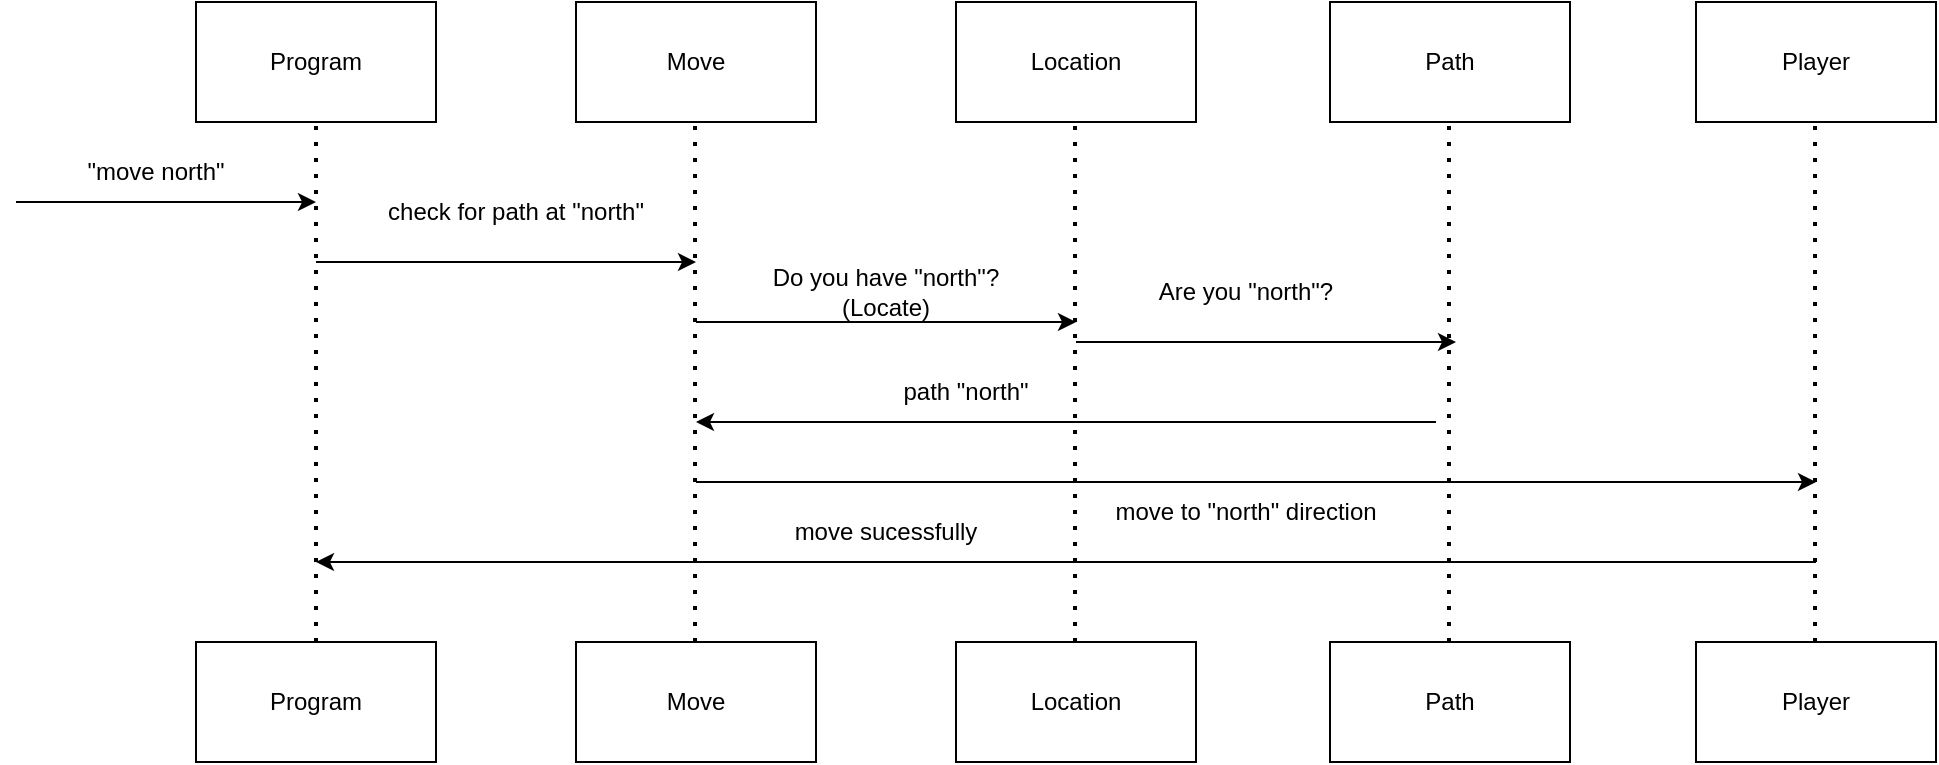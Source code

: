 <mxfile version="24.2.5" type="device">
  <diagram name="Page-1" id="XYgp6lF-_W0m1r3Guwr8">
    <mxGraphModel dx="941" dy="644" grid="1" gridSize="10" guides="1" tooltips="1" connect="1" arrows="1" fold="1" page="1" pageScale="1" pageWidth="1654" pageHeight="1169" math="0" shadow="0">
      <root>
        <mxCell id="0" />
        <mxCell id="1" parent="0" />
        <mxCell id="MwZf12KJfRmabXW_EAnB-1" value="Program" style="rounded=0;whiteSpace=wrap;html=1;" vertex="1" parent="1">
          <mxGeometry x="140" y="90" width="120" height="60" as="geometry" />
        </mxCell>
        <mxCell id="MwZf12KJfRmabXW_EAnB-2" value="Move" style="rounded=0;whiteSpace=wrap;html=1;" vertex="1" parent="1">
          <mxGeometry x="330" y="90" width="120" height="60" as="geometry" />
        </mxCell>
        <mxCell id="MwZf12KJfRmabXW_EAnB-3" value="Location" style="rounded=0;whiteSpace=wrap;html=1;" vertex="1" parent="1">
          <mxGeometry x="520" y="90" width="120" height="60" as="geometry" />
        </mxCell>
        <mxCell id="MwZf12KJfRmabXW_EAnB-4" value="Path" style="rounded=0;whiteSpace=wrap;html=1;" vertex="1" parent="1">
          <mxGeometry x="707" y="90" width="120" height="60" as="geometry" />
        </mxCell>
        <mxCell id="MwZf12KJfRmabXW_EAnB-5" value="Program" style="rounded=0;whiteSpace=wrap;html=1;" vertex="1" parent="1">
          <mxGeometry x="140" y="410" width="120" height="60" as="geometry" />
        </mxCell>
        <mxCell id="MwZf12KJfRmabXW_EAnB-6" value="Move" style="rounded=0;whiteSpace=wrap;html=1;" vertex="1" parent="1">
          <mxGeometry x="330" y="410" width="120" height="60" as="geometry" />
        </mxCell>
        <mxCell id="MwZf12KJfRmabXW_EAnB-7" value="Location" style="rounded=0;whiteSpace=wrap;html=1;" vertex="1" parent="1">
          <mxGeometry x="520" y="410" width="120" height="60" as="geometry" />
        </mxCell>
        <mxCell id="MwZf12KJfRmabXW_EAnB-8" value="Path" style="rounded=0;whiteSpace=wrap;html=1;" vertex="1" parent="1">
          <mxGeometry x="707" y="410" width="120" height="60" as="geometry" />
        </mxCell>
        <mxCell id="MwZf12KJfRmabXW_EAnB-9" value="" style="endArrow=none;dashed=1;html=1;dashPattern=1 3;strokeWidth=2;rounded=0;entryX=0.5;entryY=1;entryDx=0;entryDy=0;exitX=0.5;exitY=0;exitDx=0;exitDy=0;" edge="1" parent="1" source="MwZf12KJfRmabXW_EAnB-5" target="MwZf12KJfRmabXW_EAnB-1">
          <mxGeometry width="50" height="50" relative="1" as="geometry">
            <mxPoint x="390" y="360" as="sourcePoint" />
            <mxPoint x="440" y="310" as="targetPoint" />
          </mxGeometry>
        </mxCell>
        <mxCell id="MwZf12KJfRmabXW_EAnB-10" value="" style="endArrow=none;dashed=1;html=1;dashPattern=1 3;strokeWidth=2;rounded=0;entryX=0.5;entryY=1;entryDx=0;entryDy=0;exitX=0.5;exitY=0;exitDx=0;exitDy=0;" edge="1" parent="1">
          <mxGeometry width="50" height="50" relative="1" as="geometry">
            <mxPoint x="389.5" y="410" as="sourcePoint" />
            <mxPoint x="389.5" y="150" as="targetPoint" />
          </mxGeometry>
        </mxCell>
        <mxCell id="MwZf12KJfRmabXW_EAnB-11" value="" style="endArrow=none;dashed=1;html=1;dashPattern=1 3;strokeWidth=2;rounded=0;entryX=0.5;entryY=1;entryDx=0;entryDy=0;exitX=0.5;exitY=0;exitDx=0;exitDy=0;" edge="1" parent="1">
          <mxGeometry width="50" height="50" relative="1" as="geometry">
            <mxPoint x="579.5" y="410" as="sourcePoint" />
            <mxPoint x="579.5" y="150" as="targetPoint" />
          </mxGeometry>
        </mxCell>
        <mxCell id="MwZf12KJfRmabXW_EAnB-12" value="" style="endArrow=none;dashed=1;html=1;dashPattern=1 3;strokeWidth=2;rounded=0;entryX=0.5;entryY=1;entryDx=0;entryDy=0;exitX=0.5;exitY=0;exitDx=0;exitDy=0;" edge="1" parent="1">
          <mxGeometry width="50" height="50" relative="1" as="geometry">
            <mxPoint x="766.5" y="410" as="sourcePoint" />
            <mxPoint x="766.5" y="150" as="targetPoint" />
          </mxGeometry>
        </mxCell>
        <mxCell id="MwZf12KJfRmabXW_EAnB-13" value="" style="endArrow=classic;html=1;rounded=0;" edge="1" parent="1">
          <mxGeometry width="50" height="50" relative="1" as="geometry">
            <mxPoint x="50" y="190" as="sourcePoint" />
            <mxPoint x="200" y="190" as="targetPoint" />
          </mxGeometry>
        </mxCell>
        <mxCell id="MwZf12KJfRmabXW_EAnB-14" value="" style="endArrow=classic;html=1;rounded=0;" edge="1" parent="1">
          <mxGeometry width="50" height="50" relative="1" as="geometry">
            <mxPoint x="200" y="220" as="sourcePoint" />
            <mxPoint x="390" y="220" as="targetPoint" />
          </mxGeometry>
        </mxCell>
        <mxCell id="MwZf12KJfRmabXW_EAnB-15" value="" style="endArrow=classic;html=1;rounded=0;" edge="1" parent="1">
          <mxGeometry width="50" height="50" relative="1" as="geometry">
            <mxPoint x="390" y="250" as="sourcePoint" />
            <mxPoint x="580" y="250" as="targetPoint" />
          </mxGeometry>
        </mxCell>
        <mxCell id="MwZf12KJfRmabXW_EAnB-27" value="&quot;move north&quot;" style="text;html=1;align=center;verticalAlign=middle;whiteSpace=wrap;rounded=0;" vertex="1" parent="1">
          <mxGeometry x="70" y="160" width="100" height="30" as="geometry" />
        </mxCell>
        <mxCell id="MwZf12KJfRmabXW_EAnB-28" value="check for path at &quot;north&quot;" style="text;html=1;align=center;verticalAlign=middle;whiteSpace=wrap;rounded=0;" vertex="1" parent="1">
          <mxGeometry x="230" y="180" width="140" height="30" as="geometry" />
        </mxCell>
        <mxCell id="MwZf12KJfRmabXW_EAnB-29" value="Do you have &quot;north&quot;? (Locate)" style="text;html=1;align=center;verticalAlign=middle;whiteSpace=wrap;rounded=0;" vertex="1" parent="1">
          <mxGeometry x="410" y="220" width="150" height="30" as="geometry" />
        </mxCell>
        <mxCell id="MwZf12KJfRmabXW_EAnB-30" value="Are you &quot;north&quot;?" style="text;html=1;align=center;verticalAlign=middle;whiteSpace=wrap;rounded=0;" vertex="1" parent="1">
          <mxGeometry x="610" y="220" width="110" height="30" as="geometry" />
        </mxCell>
        <mxCell id="MwZf12KJfRmabXW_EAnB-31" value="path &quot;north&quot;" style="text;html=1;align=center;verticalAlign=middle;whiteSpace=wrap;rounded=0;" vertex="1" parent="1">
          <mxGeometry x="450" y="270" width="150" height="30" as="geometry" />
        </mxCell>
        <mxCell id="MwZf12KJfRmabXW_EAnB-37" value="" style="endArrow=classic;html=1;rounded=0;" edge="1" parent="1">
          <mxGeometry width="50" height="50" relative="1" as="geometry">
            <mxPoint x="580" y="260" as="sourcePoint" />
            <mxPoint x="770" y="260" as="targetPoint" />
          </mxGeometry>
        </mxCell>
        <mxCell id="MwZf12KJfRmabXW_EAnB-38" value="Player" style="rounded=0;whiteSpace=wrap;html=1;" vertex="1" parent="1">
          <mxGeometry x="890" y="90" width="120" height="60" as="geometry" />
        </mxCell>
        <mxCell id="MwZf12KJfRmabXW_EAnB-39" value="Player" style="rounded=0;whiteSpace=wrap;html=1;" vertex="1" parent="1">
          <mxGeometry x="890" y="410" width="120" height="60" as="geometry" />
        </mxCell>
        <mxCell id="MwZf12KJfRmabXW_EAnB-41" value="" style="endArrow=classic;html=1;rounded=0;" edge="1" parent="1">
          <mxGeometry width="50" height="50" relative="1" as="geometry">
            <mxPoint x="760" y="300" as="sourcePoint" />
            <mxPoint x="390" y="300" as="targetPoint" />
          </mxGeometry>
        </mxCell>
        <mxCell id="MwZf12KJfRmabXW_EAnB-42" value="" style="endArrow=classic;html=1;rounded=0;" edge="1" parent="1">
          <mxGeometry width="50" height="50" relative="1" as="geometry">
            <mxPoint x="390" y="330" as="sourcePoint" />
            <mxPoint x="950" y="330" as="targetPoint" />
          </mxGeometry>
        </mxCell>
        <mxCell id="MwZf12KJfRmabXW_EAnB-43" value="" style="endArrow=none;dashed=1;html=1;dashPattern=1 3;strokeWidth=2;rounded=0;entryX=0.5;entryY=1;entryDx=0;entryDy=0;exitX=0.5;exitY=0;exitDx=0;exitDy=0;" edge="1" parent="1">
          <mxGeometry width="50" height="50" relative="1" as="geometry">
            <mxPoint x="949.5" y="410" as="sourcePoint" />
            <mxPoint x="949.5" y="150" as="targetPoint" />
          </mxGeometry>
        </mxCell>
        <mxCell id="MwZf12KJfRmabXW_EAnB-44" value="move to &quot;north&quot; direction" style="text;html=1;align=center;verticalAlign=middle;whiteSpace=wrap;rounded=0;" vertex="1" parent="1">
          <mxGeometry x="590" y="330" width="150" height="30" as="geometry" />
        </mxCell>
        <mxCell id="MwZf12KJfRmabXW_EAnB-45" value="" style="endArrow=classic;html=1;rounded=0;" edge="1" parent="1">
          <mxGeometry width="50" height="50" relative="1" as="geometry">
            <mxPoint x="950" y="370" as="sourcePoint" />
            <mxPoint x="200" y="370" as="targetPoint" />
          </mxGeometry>
        </mxCell>
        <mxCell id="MwZf12KJfRmabXW_EAnB-46" value="move sucessfully" style="text;html=1;align=center;verticalAlign=middle;whiteSpace=wrap;rounded=0;" vertex="1" parent="1">
          <mxGeometry x="410" y="340" width="150" height="30" as="geometry" />
        </mxCell>
      </root>
    </mxGraphModel>
  </diagram>
</mxfile>
